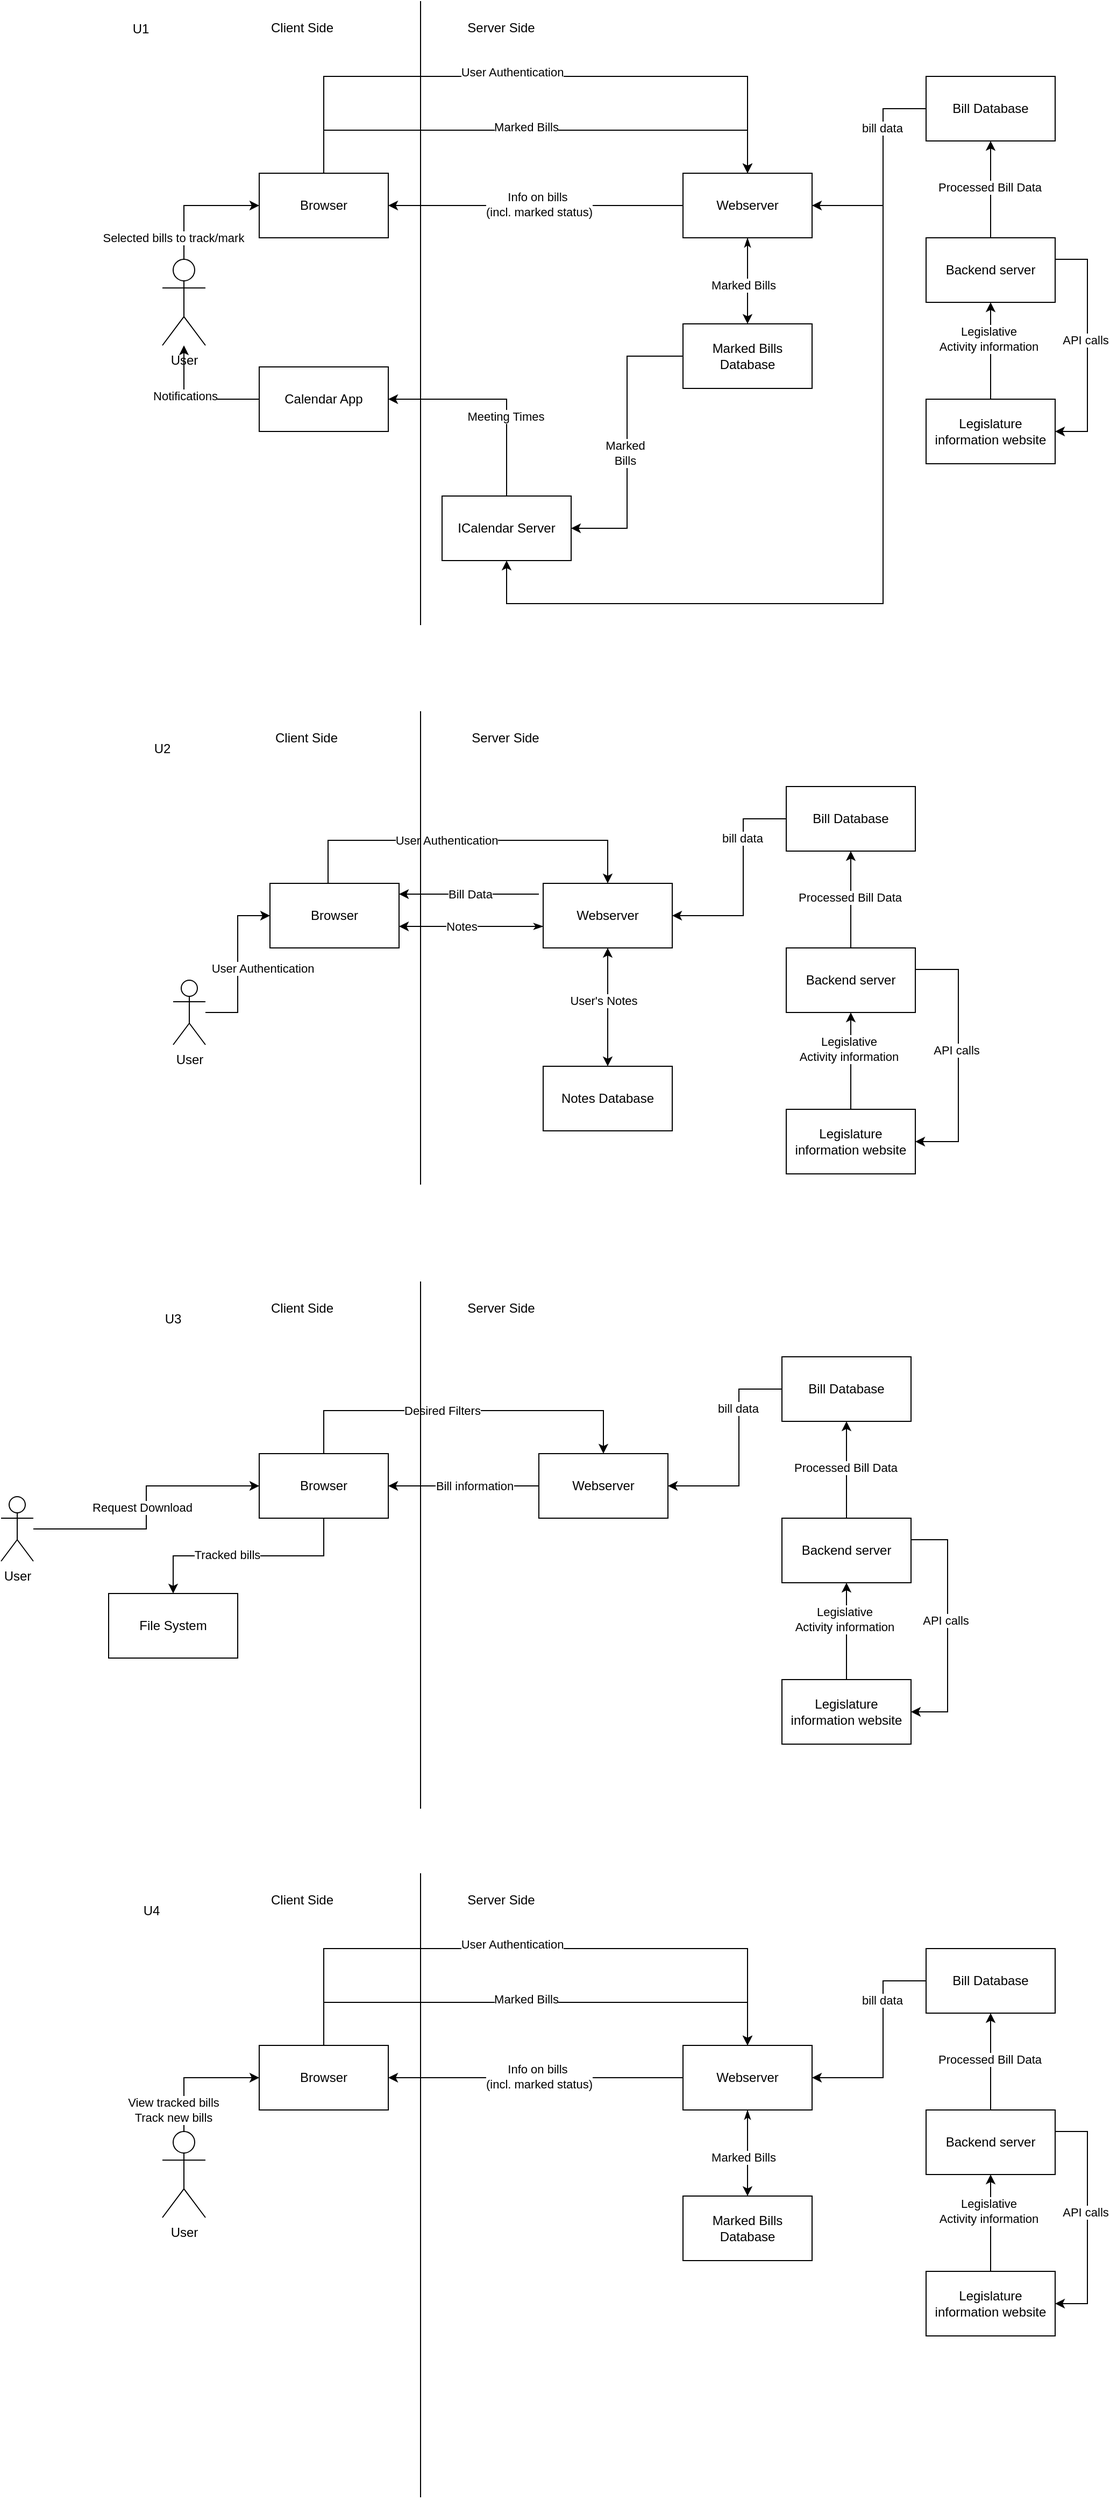 <mxfile version="23.1.3" type="embed">
  <diagram id="7P2FlQ8VDmTmRBuqnvni" name="Page-1">
    <mxGraphModel grid="1" page="1" gridSize="10" guides="1" tooltips="1" connect="1" arrows="1" fold="1" pageScale="1" pageWidth="850" pageHeight="1100" math="0" shadow="0">
      <root>
        <mxCell id="0" />
        <mxCell id="1" parent="0" />
        <mxCell id="fub1_Lg3gs97f4-82r_P-10" style="edgeStyle=orthogonalEdgeStyle;rounded=0;orthogonalLoop=1;jettySize=auto;html=1;" edge="1" parent="1" source="2" target="fub1_Lg3gs97f4-82r_P-2">
          <mxGeometry relative="1" as="geometry" />
        </mxCell>
        <mxCell id="fub1_Lg3gs97f4-82r_P-11" value="&lt;div&gt;Info on bills&amp;nbsp;&lt;/div&gt;&lt;div&gt;(incl. marked status)&lt;/div&gt;" style="edgeLabel;html=1;align=center;verticalAlign=middle;resizable=0;points=[];" connectable="0" vertex="1" parent="fub1_Lg3gs97f4-82r_P-10">
          <mxGeometry x="-0.329" y="-1" relative="1" as="geometry">
            <mxPoint x="-42" as="offset" />
          </mxGeometry>
        </mxCell>
        <mxCell id="fub1_Lg3gs97f4-82r_P-15" style="edgeStyle=orthogonalEdgeStyle;rounded=0;orthogonalLoop=1;jettySize=auto;html=1;exitX=0.5;exitY=1;exitDx=0;exitDy=0;entryX=1;entryY=0.5;entryDx=0;entryDy=0;" edge="1" parent="1" source="fub1_Lg3gs97f4-82r_P-29" target="fub1_Lg3gs97f4-82r_P-4">
          <mxGeometry relative="1" as="geometry">
            <Array as="points">
              <mxPoint x="-340" y="400" />
            </Array>
            <mxPoint x="-300" y="350" as="sourcePoint" />
            <mxPoint x="-410" y="365" as="targetPoint" />
          </mxGeometry>
        </mxCell>
        <mxCell id="fub1_Lg3gs97f4-82r_P-30" value="&lt;div&gt;Meeting Times&lt;/div&gt;" style="edgeLabel;html=1;align=center;verticalAlign=middle;resizable=0;points=[];" connectable="0" vertex="1" parent="fub1_Lg3gs97f4-82r_P-15">
          <mxGeometry x="0.033" y="1" relative="1" as="geometry">
            <mxPoint as="offset" />
          </mxGeometry>
        </mxCell>
        <mxCell id="eRR3eafHLvDEOPPyDQ5q-8" style="edgeStyle=orthogonalEdgeStyle;rounded=0;orthogonalLoop=1;jettySize=auto;html=1;entryX=0.5;entryY=1;entryDx=0;entryDy=0;" edge="1" parent="1" source="2" target="fub1_Lg3gs97f4-82r_P-29">
          <mxGeometry relative="1" as="geometry">
            <mxPoint x="20" y="530" as="targetPoint" />
            <Array as="points">
              <mxPoint x="10" y="220" />
              <mxPoint x="10" y="590" />
              <mxPoint x="-340" y="590" />
            </Array>
          </mxGeometry>
        </mxCell>
        <mxCell id="fub1_Lg3gs97f4-82r_P-79" style="edgeStyle=orthogonalEdgeStyle;rounded=0;orthogonalLoop=1;jettySize=auto;html=1;entryX=0.5;entryY=0;entryDx=0;entryDy=0;startArrow=classicThin;startFill=1;" edge="1" parent="1" source="2" target="fub1_Lg3gs97f4-82r_P-27">
          <mxGeometry relative="1" as="geometry" />
        </mxCell>
        <mxCell id="fub1_Lg3gs97f4-82r_P-80" value="Marked Bills" style="edgeLabel;html=1;align=center;verticalAlign=middle;resizable=0;points=[];" connectable="0" vertex="1" parent="fub1_Lg3gs97f4-82r_P-79">
          <mxGeometry x="0.1" y="-4" relative="1" as="geometry">
            <mxPoint as="offset" />
          </mxGeometry>
        </mxCell>
        <mxCell id="2" value="&lt;div&gt;Webserver&lt;/div&gt;" style="rounded=0;whiteSpace=wrap;html=1;" vertex="1" parent="1">
          <mxGeometry x="-176" y="190" width="120" height="60" as="geometry" />
        </mxCell>
        <mxCell id="fub1_Lg3gs97f4-82r_P-13" style="edgeStyle=orthogonalEdgeStyle;rounded=0;orthogonalLoop=1;jettySize=auto;html=1;entryX=0.5;entryY=0;entryDx=0;entryDy=0;" edge="1" parent="1" source="fub1_Lg3gs97f4-82r_P-2" target="2">
          <mxGeometry relative="1" as="geometry">
            <Array as="points">
              <mxPoint x="-510" y="150" />
              <mxPoint x="-116" y="150" />
            </Array>
          </mxGeometry>
        </mxCell>
        <mxCell id="fub1_Lg3gs97f4-82r_P-14" value="&lt;div&gt;Marked Bills&lt;br&gt;&lt;/div&gt;" style="edgeLabel;html=1;align=center;verticalAlign=middle;resizable=0;points=[];" connectable="0" vertex="1" parent="fub1_Lg3gs97f4-82r_P-13">
          <mxGeometry x="-0.039" y="3" relative="1" as="geometry">
            <mxPoint as="offset" />
          </mxGeometry>
        </mxCell>
        <mxCell id="fub1_Lg3gs97f4-82r_P-121" style="edgeStyle=orthogonalEdgeStyle;rounded=0;orthogonalLoop=1;jettySize=auto;html=1;entryX=0.5;entryY=0;entryDx=0;entryDy=0;" edge="1" parent="1" source="fub1_Lg3gs97f4-82r_P-2" target="2">
          <mxGeometry relative="1" as="geometry">
            <Array as="points">
              <mxPoint x="-510" y="100" />
              <mxPoint x="-116" y="100" />
            </Array>
          </mxGeometry>
        </mxCell>
        <mxCell id="fub1_Lg3gs97f4-82r_P-122" value="User Authentication" style="edgeLabel;html=1;align=center;verticalAlign=middle;resizable=0;points=[];" connectable="0" vertex="1" parent="fub1_Lg3gs97f4-82r_P-121">
          <mxGeometry x="-0.077" y="4" relative="1" as="geometry">
            <mxPoint as="offset" />
          </mxGeometry>
        </mxCell>
        <mxCell id="fub1_Lg3gs97f4-82r_P-2" value="Browser" style="rounded=0;whiteSpace=wrap;html=1;" vertex="1" parent="1">
          <mxGeometry x="-570" y="190" width="120" height="60" as="geometry" />
        </mxCell>
        <mxCell id="fub1_Lg3gs97f4-82r_P-8" style="edgeStyle=orthogonalEdgeStyle;rounded=0;orthogonalLoop=1;jettySize=auto;html=1;entryX=1;entryY=0.5;entryDx=0;entryDy=0;" edge="1" parent="1" source="fub1_Lg3gs97f4-82r_P-3" target="2">
          <mxGeometry relative="1" as="geometry">
            <Array as="points">
              <mxPoint x="10" y="130" />
              <mxPoint x="10" y="220" />
            </Array>
          </mxGeometry>
        </mxCell>
        <mxCell id="fub1_Lg3gs97f4-82r_P-9" value="&lt;div&gt;bill data&lt;/div&gt;" style="edgeLabel;html=1;align=center;verticalAlign=middle;resizable=0;points=[];" connectable="0" vertex="1" parent="fub1_Lg3gs97f4-82r_P-8">
          <mxGeometry x="0.19" y="-1" relative="1" as="geometry">
            <mxPoint y="-59" as="offset" />
          </mxGeometry>
        </mxCell>
        <mxCell id="fub1_Lg3gs97f4-82r_P-3" value="&lt;div&gt;Bill Database&lt;/div&gt;" style="rounded=0;whiteSpace=wrap;html=1;" vertex="1" parent="1">
          <mxGeometry x="50" y="100" width="120" height="60" as="geometry" />
        </mxCell>
        <mxCell id="fub1_Lg3gs97f4-82r_P-38" style="edgeStyle=orthogonalEdgeStyle;rounded=0;orthogonalLoop=1;jettySize=auto;html=1;" edge="1" parent="1" source="fub1_Lg3gs97f4-82r_P-4" target="fub1_Lg3gs97f4-82r_P-24">
          <mxGeometry relative="1" as="geometry">
            <mxPoint x="-790" y="330" as="targetPoint" />
          </mxGeometry>
        </mxCell>
        <mxCell id="fub1_Lg3gs97f4-82r_P-39" value="Notifications" style="edgeLabel;html=1;align=center;verticalAlign=middle;resizable=0;points=[];" connectable="0" vertex="1" parent="fub1_Lg3gs97f4-82r_P-38">
          <mxGeometry x="0.161" y="-3" relative="1" as="geometry">
            <mxPoint as="offset" />
          </mxGeometry>
        </mxCell>
        <mxCell id="fub1_Lg3gs97f4-82r_P-4" value="Calendar App" style="rounded=0;whiteSpace=wrap;html=1;" vertex="1" parent="1">
          <mxGeometry x="-570" y="370" width="120" height="60" as="geometry" />
        </mxCell>
        <mxCell id="fub1_Lg3gs97f4-82r_P-20" style="edgeStyle=orthogonalEdgeStyle;rounded=0;orthogonalLoop=1;jettySize=auto;html=1;entryX=0.5;entryY=1;entryDx=0;entryDy=0;" edge="1" parent="1" source="fub1_Lg3gs97f4-82r_P-5" target="fub1_Lg3gs97f4-82r_P-17">
          <mxGeometry relative="1" as="geometry" />
        </mxCell>
        <mxCell id="fub1_Lg3gs97f4-82r_P-21" value="&lt;div&gt;Legislative&lt;/div&gt;&lt;div&gt;Activity information&lt;/div&gt;" style="edgeLabel;html=1;align=center;verticalAlign=middle;resizable=0;points=[];" connectable="0" vertex="1" parent="fub1_Lg3gs97f4-82r_P-20">
          <mxGeometry x="0.25" y="2" relative="1" as="geometry">
            <mxPoint as="offset" />
          </mxGeometry>
        </mxCell>
        <mxCell id="fub1_Lg3gs97f4-82r_P-5" value="Legislature information website" style="rounded=0;whiteSpace=wrap;html=1;" vertex="1" parent="1">
          <mxGeometry x="50" y="400" width="120" height="60" as="geometry" />
        </mxCell>
        <mxCell id="eRR3eafHLvDEOPPyDQ5q-3" style="edgeStyle=orthogonalEdgeStyle;rounded=0;orthogonalLoop=1;jettySize=auto;html=1;entryX=0;entryY=0.5;entryDx=0;entryDy=0;exitX=0.5;exitY=0;exitDx=0;exitDy=0;exitPerimeter=0;" edge="1" parent="1" source="fub1_Lg3gs97f4-82r_P-24" target="fub1_Lg3gs97f4-82r_P-2">
          <mxGeometry relative="1" as="geometry">
            <mxPoint x="-710" y="220" as="sourcePoint" />
            <mxPoint x="-585.16" y="230.0" as="targetPoint" />
            <Array as="points">
              <mxPoint x="-640" y="220" />
            </Array>
          </mxGeometry>
        </mxCell>
        <mxCell id="eRR3eafHLvDEOPPyDQ5q-4" value="&lt;div&gt;Selected bills to track/mark&lt;/div&gt;" style="edgeLabel;html=1;align=center;verticalAlign=middle;resizable=0;points=[];" connectable="0" vertex="1" parent="eRR3eafHLvDEOPPyDQ5q-3">
          <mxGeometry x="-0.329" y="-1" relative="1" as="geometry">
            <mxPoint x="-11" y="20" as="offset" />
          </mxGeometry>
        </mxCell>
        <mxCell id="fub1_Lg3gs97f4-82r_P-18" style="edgeStyle=orthogonalEdgeStyle;rounded=0;orthogonalLoop=1;jettySize=auto;html=1;entryX=1;entryY=0.5;entryDx=0;entryDy=0;exitX=1;exitY=0.5;exitDx=0;exitDy=0;" edge="1" parent="1" source="fub1_Lg3gs97f4-82r_P-17" target="fub1_Lg3gs97f4-82r_P-5">
          <mxGeometry relative="1" as="geometry">
            <Array as="points">
              <mxPoint x="170" y="270" />
              <mxPoint x="200" y="270" />
              <mxPoint x="200" y="430" />
            </Array>
          </mxGeometry>
        </mxCell>
        <mxCell id="fub1_Lg3gs97f4-82r_P-19" value="&lt;div&gt;API calls&lt;/div&gt;" style="edgeLabel;html=1;align=center;verticalAlign=middle;resizable=0;points=[];" connectable="0" vertex="1" parent="fub1_Lg3gs97f4-82r_P-18">
          <mxGeometry y="-2" relative="1" as="geometry">
            <mxPoint as="offset" />
          </mxGeometry>
        </mxCell>
        <mxCell id="fub1_Lg3gs97f4-82r_P-31" style="edgeStyle=orthogonalEdgeStyle;rounded=0;orthogonalLoop=1;jettySize=auto;html=1;entryX=1;entryY=0.5;entryDx=0;entryDy=0;" edge="1" parent="1" source="fub1_Lg3gs97f4-82r_P-27" target="fub1_Lg3gs97f4-82r_P-29">
          <mxGeometry relative="1" as="geometry" />
        </mxCell>
        <mxCell id="fub1_Lg3gs97f4-82r_P-32" value="&lt;div&gt;Marked&lt;/div&gt;&lt;div&gt;Bills&lt;/div&gt;" style="edgeLabel;html=1;align=center;verticalAlign=middle;resizable=0;points=[];" connectable="0" vertex="1" parent="fub1_Lg3gs97f4-82r_P-31">
          <mxGeometry x="0.062" y="-2" relative="1" as="geometry">
            <mxPoint y="2" as="offset" />
          </mxGeometry>
        </mxCell>
        <mxCell id="fub1_Lg3gs97f4-82r_P-27" value="Marked Bills Database" style="rounded=0;whiteSpace=wrap;html=1;" vertex="1" parent="1">
          <mxGeometry x="-176" y="330" width="120" height="60" as="geometry" />
        </mxCell>
        <mxCell id="fub1_Lg3gs97f4-82r_P-17" value="&lt;div&gt;Backend server&lt;/div&gt;" style="rounded=0;whiteSpace=wrap;html=1;" vertex="1" parent="1">
          <mxGeometry x="50" y="250" width="120" height="60" as="geometry" />
        </mxCell>
        <mxCell id="fub1_Lg3gs97f4-82r_P-29" value="&lt;div&gt;ICalendar Server&lt;/div&gt;" style="rounded=0;whiteSpace=wrap;html=1;" vertex="1" parent="1">
          <mxGeometry x="-400" y="490" width="120" height="60" as="geometry" />
        </mxCell>
        <mxCell id="fub1_Lg3gs97f4-82r_P-24" value="&lt;div&gt;User&lt;/div&gt;&lt;div&gt;&lt;br&gt;&lt;/div&gt;" style="shape=umlActor;verticalLabelPosition=bottom;verticalAlign=top;html=1;outlineConnect=0;" vertex="1" parent="1">
          <mxGeometry x="-660" y="270" width="40" height="80" as="geometry" />
        </mxCell>
        <mxCell id="fub1_Lg3gs97f4-82r_P-35" value="&lt;div&gt;Server Side&lt;/div&gt;" style="text;html=1;align=center;verticalAlign=middle;whiteSpace=wrap;rounded=0;" vertex="1" parent="1">
          <mxGeometry x="-450" y="40" width="210" height="30" as="geometry" />
        </mxCell>
        <mxCell id="fub1_Lg3gs97f4-82r_P-22" style="edgeStyle=orthogonalEdgeStyle;rounded=0;orthogonalLoop=1;jettySize=auto;html=1;entryX=0.5;entryY=1;entryDx=0;entryDy=0;" edge="1" parent="1" source="fub1_Lg3gs97f4-82r_P-17" target="fub1_Lg3gs97f4-82r_P-3">
          <mxGeometry relative="1" as="geometry" />
        </mxCell>
        <mxCell id="fub1_Lg3gs97f4-82r_P-23" value="Processed Bill Data" style="edgeLabel;html=1;align=center;verticalAlign=middle;resizable=0;points=[];" connectable="0" vertex="1" parent="fub1_Lg3gs97f4-82r_P-22">
          <mxGeometry x="0.044" y="1" relative="1" as="geometry">
            <mxPoint as="offset" />
          </mxGeometry>
        </mxCell>
        <mxCell id="fub1_Lg3gs97f4-82r_P-34" value="Client Side" style="text;html=1;align=center;verticalAlign=middle;whiteSpace=wrap;rounded=0;" vertex="1" parent="1">
          <mxGeometry x="-600" y="40" width="140" height="30" as="geometry" />
        </mxCell>
        <mxCell id="fub1_Lg3gs97f4-82r_P-33" value="" style="endArrow=none;html=1;rounded=0;" edge="1" parent="1">
          <mxGeometry width="50" height="50" relative="1" as="geometry">
            <mxPoint x="-420" y="610" as="sourcePoint" />
            <mxPoint x="-420" y="30" as="targetPoint" />
          </mxGeometry>
        </mxCell>
        <mxCell id="fub1_Lg3gs97f4-82r_P-42" style="edgeStyle=orthogonalEdgeStyle;rounded=0;orthogonalLoop=1;jettySize=auto;html=1;" edge="1" parent="1" source="fub1_Lg3gs97f4-82r_P-47" target="fub1_Lg3gs97f4-82r_P-50">
          <mxGeometry relative="1" as="geometry" />
        </mxCell>
        <mxCell id="fub1_Lg3gs97f4-82r_P-43" value="&lt;div&gt;Bill information&lt;/div&gt;" style="edgeLabel;html=1;align=center;verticalAlign=middle;resizable=0;points=[];" connectable="0" vertex="1" parent="fub1_Lg3gs97f4-82r_P-42">
          <mxGeometry x="-0.329" y="-1" relative="1" as="geometry">
            <mxPoint x="-13" y="1" as="offset" />
          </mxGeometry>
        </mxCell>
        <mxCell id="fub1_Lg3gs97f4-82r_P-47" value="&lt;div&gt;Webserver&lt;/div&gt;" style="rounded=0;whiteSpace=wrap;html=1;" vertex="1" parent="1">
          <mxGeometry x="-310" y="1380" width="120" height="60" as="geometry" />
        </mxCell>
        <mxCell id="fub1_Lg3gs97f4-82r_P-76" style="edgeStyle=orthogonalEdgeStyle;rounded=0;orthogonalLoop=1;jettySize=auto;html=1;entryX=0.5;entryY=0;entryDx=0;entryDy=0;" edge="1" parent="1" source="fub1_Lg3gs97f4-82r_P-50" target="fub1_Lg3gs97f4-82r_P-47">
          <mxGeometry relative="1" as="geometry">
            <Array as="points">
              <mxPoint x="-510" y="1340" />
              <mxPoint x="-250" y="1340" />
            </Array>
          </mxGeometry>
        </mxCell>
        <mxCell id="fub1_Lg3gs97f4-82r_P-77" value="&lt;div&gt;Desired Filters&lt;/div&gt;" style="edgeLabel;html=1;align=center;verticalAlign=middle;resizable=0;points=[];" connectable="0" vertex="1" parent="fub1_Lg3gs97f4-82r_P-76">
          <mxGeometry x="-0.106" y="-3" relative="1" as="geometry">
            <mxPoint x="-2" y="-3" as="offset" />
          </mxGeometry>
        </mxCell>
        <mxCell id="fub1_Lg3gs97f4-82r_P-50" value="Browser" style="rounded=0;whiteSpace=wrap;html=1;" vertex="1" parent="1">
          <mxGeometry x="-570" y="1380" width="120" height="60" as="geometry" />
        </mxCell>
        <mxCell id="fub1_Lg3gs97f4-82r_P-51" style="edgeStyle=orthogonalEdgeStyle;rounded=0;orthogonalLoop=1;jettySize=auto;html=1;entryX=1;entryY=0.5;entryDx=0;entryDy=0;" edge="1" parent="1" source="fub1_Lg3gs97f4-82r_P-53" target="fub1_Lg3gs97f4-82r_P-47">
          <mxGeometry relative="1" as="geometry">
            <Array as="points">
              <mxPoint x="-124" y="1320" />
              <mxPoint x="-124" y="1410" />
            </Array>
          </mxGeometry>
        </mxCell>
        <mxCell id="fub1_Lg3gs97f4-82r_P-52" value="&lt;div&gt;bill data&lt;/div&gt;" style="edgeLabel;html=1;align=center;verticalAlign=middle;resizable=0;points=[];" connectable="0" vertex="1" parent="fub1_Lg3gs97f4-82r_P-51">
          <mxGeometry x="0.19" y="-1" relative="1" as="geometry">
            <mxPoint y="-59" as="offset" />
          </mxGeometry>
        </mxCell>
        <mxCell id="fub1_Lg3gs97f4-82r_P-53" value="&lt;div&gt;Bill Database&lt;/div&gt;" style="rounded=0;whiteSpace=wrap;html=1;" vertex="1" parent="1">
          <mxGeometry x="-84" y="1290" width="120" height="60" as="geometry" />
        </mxCell>
        <mxCell id="fub1_Lg3gs97f4-82r_P-57" style="edgeStyle=orthogonalEdgeStyle;rounded=0;orthogonalLoop=1;jettySize=auto;html=1;entryX=0.5;entryY=1;entryDx=0;entryDy=0;" edge="1" parent="1" source="fub1_Lg3gs97f4-82r_P-59" target="fub1_Lg3gs97f4-82r_P-68">
          <mxGeometry relative="1" as="geometry" />
        </mxCell>
        <mxCell id="fub1_Lg3gs97f4-82r_P-58" value="&lt;div&gt;Legislative&lt;/div&gt;&lt;div&gt;Activity information&lt;/div&gt;" style="edgeLabel;html=1;align=center;verticalAlign=middle;resizable=0;points=[];" connectable="0" vertex="1" parent="fub1_Lg3gs97f4-82r_P-57">
          <mxGeometry x="0.25" y="2" relative="1" as="geometry">
            <mxPoint as="offset" />
          </mxGeometry>
        </mxCell>
        <mxCell id="fub1_Lg3gs97f4-82r_P-59" value="Legislature information website" style="rounded=0;whiteSpace=wrap;html=1;" vertex="1" parent="1">
          <mxGeometry x="-84" y="1590" width="120" height="60" as="geometry" />
        </mxCell>
        <mxCell id="fub1_Lg3gs97f4-82r_P-60" style="edgeStyle=orthogonalEdgeStyle;rounded=0;orthogonalLoop=1;jettySize=auto;html=1;entryX=0;entryY=0.5;entryDx=0;entryDy=0;" edge="1" parent="1" source="fub1_Lg3gs97f4-82r_P-70" target="fub1_Lg3gs97f4-82r_P-50">
          <mxGeometry relative="1" as="geometry">
            <mxPoint x="-770" y="1454.18" as="sourcePoint" />
            <mxPoint x="-585.16" y="1420" as="targetPoint" />
          </mxGeometry>
        </mxCell>
        <mxCell id="fub1_Lg3gs97f4-82r_P-61" value="&lt;div&gt;Request Download&lt;/div&gt;" style="edgeLabel;html=1;align=center;verticalAlign=middle;resizable=0;points=[];" connectable="0" vertex="1" parent="fub1_Lg3gs97f4-82r_P-60">
          <mxGeometry x="-0.329" y="-1" relative="1" as="geometry">
            <mxPoint x="17" y="-21" as="offset" />
          </mxGeometry>
        </mxCell>
        <mxCell id="fub1_Lg3gs97f4-82r_P-62" style="edgeStyle=orthogonalEdgeStyle;rounded=0;orthogonalLoop=1;jettySize=auto;html=1;entryX=1;entryY=0.5;entryDx=0;entryDy=0;exitX=1;exitY=0.5;exitDx=0;exitDy=0;" edge="1" parent="1" source="fub1_Lg3gs97f4-82r_P-68" target="fub1_Lg3gs97f4-82r_P-59">
          <mxGeometry relative="1" as="geometry">
            <Array as="points">
              <mxPoint x="36" y="1460" />
              <mxPoint x="70" y="1460" />
              <mxPoint x="70" y="1620" />
            </Array>
          </mxGeometry>
        </mxCell>
        <mxCell id="fub1_Lg3gs97f4-82r_P-63" value="&lt;div&gt;API calls&lt;/div&gt;" style="edgeLabel;html=1;align=center;verticalAlign=middle;resizable=0;points=[];" connectable="0" vertex="1" parent="fub1_Lg3gs97f4-82r_P-62">
          <mxGeometry y="-2" relative="1" as="geometry">
            <mxPoint as="offset" />
          </mxGeometry>
        </mxCell>
        <mxCell id="fub1_Lg3gs97f4-82r_P-68" value="&lt;div&gt;Backend server&lt;/div&gt;" style="rounded=0;whiteSpace=wrap;html=1;" vertex="1" parent="1">
          <mxGeometry x="-84" y="1440" width="120" height="60" as="geometry" />
        </mxCell>
        <mxCell id="fub1_Lg3gs97f4-82r_P-70" value="&lt;div&gt;User&lt;/div&gt;&lt;div&gt;&lt;br&gt;&lt;/div&gt;" style="shape=umlActor;verticalLabelPosition=bottom;verticalAlign=top;html=1;outlineConnect=0;" vertex="1" parent="1">
          <mxGeometry x="-810" y="1420" width="30" height="60" as="geometry" />
        </mxCell>
        <mxCell id="fub1_Lg3gs97f4-82r_P-71" value="&lt;div&gt;Server Side&lt;/div&gt;" style="text;html=1;align=center;verticalAlign=middle;whiteSpace=wrap;rounded=0;" vertex="1" parent="1">
          <mxGeometry x="-450" y="1230" width="210" height="30" as="geometry" />
        </mxCell>
        <mxCell id="fub1_Lg3gs97f4-82r_P-72" style="edgeStyle=orthogonalEdgeStyle;rounded=0;orthogonalLoop=1;jettySize=auto;html=1;entryX=0.5;entryY=1;entryDx=0;entryDy=0;" edge="1" parent="1" source="fub1_Lg3gs97f4-82r_P-68" target="fub1_Lg3gs97f4-82r_P-53">
          <mxGeometry relative="1" as="geometry" />
        </mxCell>
        <mxCell id="fub1_Lg3gs97f4-82r_P-73" value="Processed Bill Data" style="edgeLabel;html=1;align=center;verticalAlign=middle;resizable=0;points=[];" connectable="0" vertex="1" parent="fub1_Lg3gs97f4-82r_P-72">
          <mxGeometry x="0.044" y="1" relative="1" as="geometry">
            <mxPoint as="offset" />
          </mxGeometry>
        </mxCell>
        <mxCell id="fub1_Lg3gs97f4-82r_P-74" value="Client Side" style="text;html=1;align=center;verticalAlign=middle;whiteSpace=wrap;rounded=0;" vertex="1" parent="1">
          <mxGeometry x="-600" y="1230" width="140" height="30" as="geometry" />
        </mxCell>
        <mxCell id="fub1_Lg3gs97f4-82r_P-75" value="" style="endArrow=none;html=1;rounded=0;" edge="1" parent="1">
          <mxGeometry width="50" height="50" relative="1" as="geometry">
            <mxPoint x="-420" y="1710" as="sourcePoint" />
            <mxPoint x="-420" y="1220" as="targetPoint" />
          </mxGeometry>
        </mxCell>
        <mxCell id="1wOFmsyoWgT3sD-9kyaH-6" value="&lt;div&gt;File System&lt;/div&gt;" style="rounded=0;whiteSpace=wrap;html=1;" vertex="1" parent="1">
          <mxGeometry x="-710" y="1510" width="120" height="60" as="geometry" />
        </mxCell>
        <mxCell id="1wOFmsyoWgT3sD-9kyaH-9" style="edgeStyle=orthogonalEdgeStyle;rounded=0;orthogonalLoop=1;jettySize=auto;html=1;exitX=0.5;exitY=1;exitDx=0;exitDy=0;" edge="1" parent="1" source="fub1_Lg3gs97f4-82r_P-50" target="1wOFmsyoWgT3sD-9kyaH-6">
          <mxGeometry relative="1" as="geometry">
            <mxPoint x="-500" y="1120" as="sourcePoint" />
            <mxPoint x="-600" y="1210" as="targetPoint" />
          </mxGeometry>
        </mxCell>
        <mxCell id="1wOFmsyoWgT3sD-9kyaH-10" value="Tracked bills" style="edgeLabel;html=1;align=center;verticalAlign=middle;resizable=0;points=[];" connectable="0" vertex="1" parent="1wOFmsyoWgT3sD-9kyaH-9">
          <mxGeometry x="0.19" y="-1" relative="1" as="geometry">
            <mxPoint as="offset" />
          </mxGeometry>
        </mxCell>
        <mxCell id="1wOFmsyoWgT3sD-9kyaH-11" value="c" style="edgeStyle=orthogonalEdgeStyle;rounded=0;orthogonalLoop=1;jettySize=auto;html=1;" edge="1" parent="1">
          <mxGeometry relative="1" as="geometry">
            <mxPoint x="-310" y="860" as="sourcePoint" />
            <mxPoint x="-440" y="860" as="targetPoint" />
          </mxGeometry>
        </mxCell>
        <mxCell id="fub1_Lg3gs97f4-82r_P-86" value="Bill Data" style="edgeLabel;html=1;align=center;verticalAlign=middle;resizable=0;points=[];" connectable="0" vertex="1" parent="1wOFmsyoWgT3sD-9kyaH-11">
          <mxGeometry x="-0.015" relative="1" as="geometry">
            <mxPoint as="offset" />
          </mxGeometry>
        </mxCell>
        <mxCell id="fub1_Lg3gs97f4-82r_P-82" style="edgeStyle=orthogonalEdgeStyle;rounded=0;orthogonalLoop=1;jettySize=auto;html=1;entryX=0.5;entryY=0;entryDx=0;entryDy=0;startArrow=classic;startFill=1;" edge="1" parent="1" source="1wOFmsyoWgT3sD-9kyaH-13" target="fub1_Lg3gs97f4-82r_P-81">
          <mxGeometry relative="1" as="geometry" />
        </mxCell>
        <mxCell id="fub1_Lg3gs97f4-82r_P-83" value="User&#39;s Notes" style="edgeLabel;html=1;align=center;verticalAlign=middle;resizable=0;points=[];" connectable="0" vertex="1" parent="fub1_Lg3gs97f4-82r_P-82">
          <mxGeometry x="-0.109" y="-4" relative="1" as="geometry">
            <mxPoint as="offset" />
          </mxGeometry>
        </mxCell>
        <mxCell id="fub1_Lg3gs97f4-82r_P-85" style="edgeStyle=orthogonalEdgeStyle;rounded=0;orthogonalLoop=1;jettySize=auto;html=1;startArrow=classicThin;startFill=1;" edge="1" parent="1">
          <mxGeometry relative="1" as="geometry">
            <mxPoint x="-440" y="890" as="targetPoint" />
            <mxPoint x="-306" y="890" as="sourcePoint" />
          </mxGeometry>
        </mxCell>
        <mxCell id="fub1_Lg3gs97f4-82r_P-87" value="Notes" style="edgeLabel;html=1;align=center;verticalAlign=middle;resizable=0;points=[];" connectable="0" vertex="1" parent="fub1_Lg3gs97f4-82r_P-85">
          <mxGeometry x="0.134" relative="1" as="geometry">
            <mxPoint as="offset" />
          </mxGeometry>
        </mxCell>
        <mxCell id="1wOFmsyoWgT3sD-9kyaH-13" value="&lt;div&gt;Webserver&lt;/div&gt;" style="rounded=0;whiteSpace=wrap;html=1;" vertex="1" parent="1">
          <mxGeometry x="-306" y="850" width="120" height="60" as="geometry" />
        </mxCell>
        <mxCell id="1wOFmsyoWgT3sD-9kyaH-14" style="edgeStyle=orthogonalEdgeStyle;rounded=0;orthogonalLoop=1;jettySize=auto;html=1;entryX=0.5;entryY=0;entryDx=0;entryDy=0;" edge="1" parent="1" source="1wOFmsyoWgT3sD-9kyaH-16" target="1wOFmsyoWgT3sD-9kyaH-13">
          <mxGeometry relative="1" as="geometry">
            <Array as="points">
              <mxPoint x="-506" y="810" />
              <mxPoint x="-246" y="810" />
            </Array>
          </mxGeometry>
        </mxCell>
        <mxCell id="1wOFmsyoWgT3sD-9kyaH-15" value="User Authentication" style="edgeLabel;html=1;align=center;verticalAlign=middle;resizable=0;points=[];" connectable="0" vertex="1" parent="1wOFmsyoWgT3sD-9kyaH-14">
          <mxGeometry x="-0.106" y="-3" relative="1" as="geometry">
            <mxPoint x="-2" y="-3" as="offset" />
          </mxGeometry>
        </mxCell>
        <mxCell id="1wOFmsyoWgT3sD-9kyaH-16" value="Browser" style="rounded=0;whiteSpace=wrap;html=1;" vertex="1" parent="1">
          <mxGeometry x="-560" y="850" width="120" height="60" as="geometry" />
        </mxCell>
        <mxCell id="1wOFmsyoWgT3sD-9kyaH-17" style="edgeStyle=orthogonalEdgeStyle;rounded=0;orthogonalLoop=1;jettySize=auto;html=1;entryX=1;entryY=0.5;entryDx=0;entryDy=0;" edge="1" parent="1" source="1wOFmsyoWgT3sD-9kyaH-19" target="1wOFmsyoWgT3sD-9kyaH-13">
          <mxGeometry relative="1" as="geometry">
            <Array as="points">
              <mxPoint x="-120" y="790" />
              <mxPoint x="-120" y="880" />
            </Array>
          </mxGeometry>
        </mxCell>
        <mxCell id="1wOFmsyoWgT3sD-9kyaH-18" value="&lt;div&gt;bill data&lt;/div&gt;" style="edgeLabel;html=1;align=center;verticalAlign=middle;resizable=0;points=[];" connectable="0" vertex="1" parent="1wOFmsyoWgT3sD-9kyaH-17">
          <mxGeometry x="0.19" y="-1" relative="1" as="geometry">
            <mxPoint y="-59" as="offset" />
          </mxGeometry>
        </mxCell>
        <mxCell id="1wOFmsyoWgT3sD-9kyaH-19" value="&lt;div&gt;Bill Database&lt;/div&gt;" style="rounded=0;whiteSpace=wrap;html=1;" vertex="1" parent="1">
          <mxGeometry x="-80" y="760" width="120" height="60" as="geometry" />
        </mxCell>
        <mxCell id="1wOFmsyoWgT3sD-9kyaH-20" style="edgeStyle=orthogonalEdgeStyle;rounded=0;orthogonalLoop=1;jettySize=auto;html=1;entryX=0.5;entryY=1;entryDx=0;entryDy=0;" edge="1" parent="1" source="1wOFmsyoWgT3sD-9kyaH-22" target="1wOFmsyoWgT3sD-9kyaH-27">
          <mxGeometry relative="1" as="geometry" />
        </mxCell>
        <mxCell id="1wOFmsyoWgT3sD-9kyaH-21" value="&lt;div&gt;Legislative&lt;/div&gt;&lt;div&gt;Activity information&lt;/div&gt;" style="edgeLabel;html=1;align=center;verticalAlign=middle;resizable=0;points=[];" connectable="0" vertex="1" parent="1wOFmsyoWgT3sD-9kyaH-20">
          <mxGeometry x="0.25" y="2" relative="1" as="geometry">
            <mxPoint as="offset" />
          </mxGeometry>
        </mxCell>
        <mxCell id="1wOFmsyoWgT3sD-9kyaH-22" value="Legislature information website" style="rounded=0;whiteSpace=wrap;html=1;" vertex="1" parent="1">
          <mxGeometry x="-80" y="1060" width="120" height="60" as="geometry" />
        </mxCell>
        <mxCell id="1wOFmsyoWgT3sD-9kyaH-23" style="edgeStyle=orthogonalEdgeStyle;rounded=0;orthogonalLoop=1;jettySize=auto;html=1;entryX=0;entryY=0.5;entryDx=0;entryDy=0;" edge="1" parent="1" source="1wOFmsyoWgT3sD-9kyaH-28" target="1wOFmsyoWgT3sD-9kyaH-16">
          <mxGeometry relative="1" as="geometry">
            <mxPoint x="-766" y="924.18" as="sourcePoint" />
            <mxPoint x="-581.16" y="890" as="targetPoint" />
          </mxGeometry>
        </mxCell>
        <mxCell id="1wOFmsyoWgT3sD-9kyaH-24" value="&lt;div&gt;User Authentication&lt;/div&gt;" style="edgeLabel;html=1;align=center;verticalAlign=middle;resizable=0;points=[];" connectable="0" vertex="1" parent="1wOFmsyoWgT3sD-9kyaH-23">
          <mxGeometry x="-0.329" y="-1" relative="1" as="geometry">
            <mxPoint x="22" y="-21" as="offset" />
          </mxGeometry>
        </mxCell>
        <mxCell id="1wOFmsyoWgT3sD-9kyaH-25" style="edgeStyle=orthogonalEdgeStyle;rounded=0;orthogonalLoop=1;jettySize=auto;html=1;entryX=1;entryY=0.5;entryDx=0;entryDy=0;exitX=1;exitY=0.5;exitDx=0;exitDy=0;" edge="1" parent="1" source="1wOFmsyoWgT3sD-9kyaH-27" target="1wOFmsyoWgT3sD-9kyaH-22">
          <mxGeometry relative="1" as="geometry">
            <Array as="points">
              <mxPoint x="40" y="930" />
              <mxPoint x="80" y="930" />
              <mxPoint x="80" y="1090" />
            </Array>
          </mxGeometry>
        </mxCell>
        <mxCell id="1wOFmsyoWgT3sD-9kyaH-26" value="&lt;div&gt;API calls&lt;/div&gt;" style="edgeLabel;html=1;align=center;verticalAlign=middle;resizable=0;points=[];" connectable="0" vertex="1" parent="1wOFmsyoWgT3sD-9kyaH-25">
          <mxGeometry y="-2" relative="1" as="geometry">
            <mxPoint as="offset" />
          </mxGeometry>
        </mxCell>
        <mxCell id="1wOFmsyoWgT3sD-9kyaH-27" value="&lt;div&gt;Backend server&lt;/div&gt;" style="rounded=0;whiteSpace=wrap;html=1;" vertex="1" parent="1">
          <mxGeometry x="-80" y="910" width="120" height="60" as="geometry" />
        </mxCell>
        <mxCell id="1wOFmsyoWgT3sD-9kyaH-28" value="&lt;div&gt;User&lt;/div&gt;&lt;div&gt;&lt;br&gt;&lt;/div&gt;" style="shape=umlActor;verticalLabelPosition=bottom;verticalAlign=top;html=1;outlineConnect=0;" vertex="1" parent="1">
          <mxGeometry x="-650" y="940" width="30" height="60" as="geometry" />
        </mxCell>
        <mxCell id="1wOFmsyoWgT3sD-9kyaH-29" value="&lt;div&gt;Server Side&lt;/div&gt;" style="text;html=1;align=center;verticalAlign=middle;whiteSpace=wrap;rounded=0;" vertex="1" parent="1">
          <mxGeometry x="-446" y="700" width="210" height="30" as="geometry" />
        </mxCell>
        <mxCell id="1wOFmsyoWgT3sD-9kyaH-30" style="edgeStyle=orthogonalEdgeStyle;rounded=0;orthogonalLoop=1;jettySize=auto;html=1;entryX=0.5;entryY=1;entryDx=0;entryDy=0;" edge="1" parent="1" source="1wOFmsyoWgT3sD-9kyaH-27" target="1wOFmsyoWgT3sD-9kyaH-19">
          <mxGeometry relative="1" as="geometry" />
        </mxCell>
        <mxCell id="1wOFmsyoWgT3sD-9kyaH-31" value="Processed Bill Data" style="edgeLabel;html=1;align=center;verticalAlign=middle;resizable=0;points=[];" connectable="0" vertex="1" parent="1wOFmsyoWgT3sD-9kyaH-30">
          <mxGeometry x="0.044" y="1" relative="1" as="geometry">
            <mxPoint as="offset" />
          </mxGeometry>
        </mxCell>
        <mxCell id="1wOFmsyoWgT3sD-9kyaH-32" value="Client Side" style="text;html=1;align=center;verticalAlign=middle;whiteSpace=wrap;rounded=0;" vertex="1" parent="1">
          <mxGeometry x="-596" y="700" width="140" height="30" as="geometry" />
        </mxCell>
        <mxCell id="1wOFmsyoWgT3sD-9kyaH-33" value="" style="endArrow=none;html=1;rounded=0;" edge="1" parent="1">
          <mxGeometry width="50" height="50" relative="1" as="geometry">
            <mxPoint x="-420" y="1130" as="sourcePoint" />
            <mxPoint x="-420" y="690" as="targetPoint" />
          </mxGeometry>
        </mxCell>
        <mxCell id="fub1_Lg3gs97f4-82r_P-81" value="&lt;div&gt;Notes Database&lt;/div&gt;" style="rounded=0;whiteSpace=wrap;html=1;" vertex="1" parent="1">
          <mxGeometry x="-306" y="1020" width="120" height="60" as="geometry" />
        </mxCell>
        <mxCell id="fub1_Lg3gs97f4-82r_P-123" style="edgeStyle=orthogonalEdgeStyle;rounded=0;orthogonalLoop=1;jettySize=auto;html=1;" edge="1" parent="1" source="fub1_Lg3gs97f4-82r_P-130" target="fub1_Lg3gs97f4-82r_P-135">
          <mxGeometry relative="1" as="geometry" />
        </mxCell>
        <mxCell id="fub1_Lg3gs97f4-82r_P-124" value="&lt;div&gt;Info on bills&amp;nbsp;&lt;/div&gt;&lt;div&gt;(incl. marked status)&lt;/div&gt;" style="edgeLabel;html=1;align=center;verticalAlign=middle;resizable=0;points=[];" connectable="0" vertex="1" parent="fub1_Lg3gs97f4-82r_P-123">
          <mxGeometry x="-0.329" y="-1" relative="1" as="geometry">
            <mxPoint x="-42" as="offset" />
          </mxGeometry>
        </mxCell>
        <mxCell id="fub1_Lg3gs97f4-82r_P-128" style="edgeStyle=orthogonalEdgeStyle;rounded=0;orthogonalLoop=1;jettySize=auto;html=1;entryX=0.5;entryY=0;entryDx=0;entryDy=0;startArrow=classicThin;startFill=1;" edge="1" parent="1" source="fub1_Lg3gs97f4-82r_P-130" target="fub1_Lg3gs97f4-82r_P-151">
          <mxGeometry relative="1" as="geometry" />
        </mxCell>
        <mxCell id="fub1_Lg3gs97f4-82r_P-129" value="Marked Bills" style="edgeLabel;html=1;align=center;verticalAlign=middle;resizable=0;points=[];" connectable="0" vertex="1" parent="fub1_Lg3gs97f4-82r_P-128">
          <mxGeometry x="0.1" y="-4" relative="1" as="geometry">
            <mxPoint as="offset" />
          </mxGeometry>
        </mxCell>
        <mxCell id="fub1_Lg3gs97f4-82r_P-130" value="&lt;div&gt;Webserver&lt;/div&gt;" style="rounded=0;whiteSpace=wrap;html=1;" vertex="1" parent="1">
          <mxGeometry x="-176" y="1930" width="120" height="60" as="geometry" />
        </mxCell>
        <mxCell id="fub1_Lg3gs97f4-82r_P-131" style="edgeStyle=orthogonalEdgeStyle;rounded=0;orthogonalLoop=1;jettySize=auto;html=1;entryX=0.5;entryY=0;entryDx=0;entryDy=0;" edge="1" parent="1" source="fub1_Lg3gs97f4-82r_P-135" target="fub1_Lg3gs97f4-82r_P-130">
          <mxGeometry relative="1" as="geometry">
            <Array as="points">
              <mxPoint x="-510" y="1890" />
              <mxPoint x="-116" y="1890" />
            </Array>
          </mxGeometry>
        </mxCell>
        <mxCell id="fub1_Lg3gs97f4-82r_P-132" value="&lt;div&gt;Marked Bills&lt;br&gt;&lt;/div&gt;" style="edgeLabel;html=1;align=center;verticalAlign=middle;resizable=0;points=[];" connectable="0" vertex="1" parent="fub1_Lg3gs97f4-82r_P-131">
          <mxGeometry x="-0.039" y="3" relative="1" as="geometry">
            <mxPoint as="offset" />
          </mxGeometry>
        </mxCell>
        <mxCell id="fub1_Lg3gs97f4-82r_P-133" style="edgeStyle=orthogonalEdgeStyle;rounded=0;orthogonalLoop=1;jettySize=auto;html=1;entryX=0.5;entryY=0;entryDx=0;entryDy=0;" edge="1" parent="1" source="fub1_Lg3gs97f4-82r_P-135" target="fub1_Lg3gs97f4-82r_P-130">
          <mxGeometry relative="1" as="geometry">
            <Array as="points">
              <mxPoint x="-510" y="1840" />
              <mxPoint x="-116" y="1840" />
            </Array>
          </mxGeometry>
        </mxCell>
        <mxCell id="fub1_Lg3gs97f4-82r_P-134" value="User Authentication" style="edgeLabel;html=1;align=center;verticalAlign=middle;resizable=0;points=[];" connectable="0" vertex="1" parent="fub1_Lg3gs97f4-82r_P-133">
          <mxGeometry x="-0.077" y="4" relative="1" as="geometry">
            <mxPoint as="offset" />
          </mxGeometry>
        </mxCell>
        <mxCell id="fub1_Lg3gs97f4-82r_P-135" value="Browser" style="rounded=0;whiteSpace=wrap;html=1;" vertex="1" parent="1">
          <mxGeometry x="-570" y="1930" width="120" height="60" as="geometry" />
        </mxCell>
        <mxCell id="fub1_Lg3gs97f4-82r_P-136" style="edgeStyle=orthogonalEdgeStyle;rounded=0;orthogonalLoop=1;jettySize=auto;html=1;entryX=1;entryY=0.5;entryDx=0;entryDy=0;" edge="1" parent="1" source="fub1_Lg3gs97f4-82r_P-138" target="fub1_Lg3gs97f4-82r_P-130">
          <mxGeometry relative="1" as="geometry">
            <Array as="points">
              <mxPoint x="10" y="1870" />
              <mxPoint x="10" y="1960" />
            </Array>
          </mxGeometry>
        </mxCell>
        <mxCell id="fub1_Lg3gs97f4-82r_P-137" value="&lt;div&gt;bill data&lt;/div&gt;" style="edgeLabel;html=1;align=center;verticalAlign=middle;resizable=0;points=[];" connectable="0" vertex="1" parent="fub1_Lg3gs97f4-82r_P-136">
          <mxGeometry x="0.19" y="-1" relative="1" as="geometry">
            <mxPoint y="-59" as="offset" />
          </mxGeometry>
        </mxCell>
        <mxCell id="fub1_Lg3gs97f4-82r_P-138" value="&lt;div&gt;Bill Database&lt;/div&gt;" style="rounded=0;whiteSpace=wrap;html=1;" vertex="1" parent="1">
          <mxGeometry x="50" y="1840" width="120" height="60" as="geometry" />
        </mxCell>
        <mxCell id="fub1_Lg3gs97f4-82r_P-142" style="edgeStyle=orthogonalEdgeStyle;rounded=0;orthogonalLoop=1;jettySize=auto;html=1;entryX=0.5;entryY=1;entryDx=0;entryDy=0;" edge="1" parent="1" source="fub1_Lg3gs97f4-82r_P-144" target="fub1_Lg3gs97f4-82r_P-152">
          <mxGeometry relative="1" as="geometry" />
        </mxCell>
        <mxCell id="fub1_Lg3gs97f4-82r_P-143" value="&lt;div&gt;Legislative&lt;/div&gt;&lt;div&gt;Activity information&lt;/div&gt;" style="edgeLabel;html=1;align=center;verticalAlign=middle;resizable=0;points=[];" connectable="0" vertex="1" parent="fub1_Lg3gs97f4-82r_P-142">
          <mxGeometry x="0.25" y="2" relative="1" as="geometry">
            <mxPoint as="offset" />
          </mxGeometry>
        </mxCell>
        <mxCell id="fub1_Lg3gs97f4-82r_P-144" value="Legislature information website" style="rounded=0;whiteSpace=wrap;html=1;" vertex="1" parent="1">
          <mxGeometry x="50" y="2140" width="120" height="60" as="geometry" />
        </mxCell>
        <mxCell id="fub1_Lg3gs97f4-82r_P-145" style="edgeStyle=orthogonalEdgeStyle;rounded=0;orthogonalLoop=1;jettySize=auto;html=1;entryX=0;entryY=0.5;entryDx=0;entryDy=0;exitX=0.5;exitY=0;exitDx=0;exitDy=0;exitPerimeter=0;" edge="1" parent="1" source="fub1_Lg3gs97f4-82r_P-154" target="fub1_Lg3gs97f4-82r_P-135">
          <mxGeometry relative="1" as="geometry">
            <mxPoint x="-710" y="1960" as="sourcePoint" />
            <mxPoint x="-585.16" y="1970" as="targetPoint" />
            <Array as="points">
              <mxPoint x="-640" y="1960" />
            </Array>
          </mxGeometry>
        </mxCell>
        <mxCell id="fub1_Lg3gs97f4-82r_P-146" value="&lt;div&gt;View tracked bills&lt;/div&gt;&lt;div&gt;Track new bills&lt;/div&gt;" style="edgeLabel;html=1;align=center;verticalAlign=middle;resizable=0;points=[];" connectable="0" vertex="1" parent="fub1_Lg3gs97f4-82r_P-145">
          <mxGeometry x="-0.329" y="-1" relative="1" as="geometry">
            <mxPoint x="-11" y="20" as="offset" />
          </mxGeometry>
        </mxCell>
        <mxCell id="fub1_Lg3gs97f4-82r_P-147" style="edgeStyle=orthogonalEdgeStyle;rounded=0;orthogonalLoop=1;jettySize=auto;html=1;entryX=1;entryY=0.5;entryDx=0;entryDy=0;exitX=1;exitY=0.5;exitDx=0;exitDy=0;" edge="1" parent="1" source="fub1_Lg3gs97f4-82r_P-152" target="fub1_Lg3gs97f4-82r_P-144">
          <mxGeometry relative="1" as="geometry">
            <Array as="points">
              <mxPoint x="170" y="2010" />
              <mxPoint x="200" y="2010" />
              <mxPoint x="200" y="2170" />
            </Array>
          </mxGeometry>
        </mxCell>
        <mxCell id="fub1_Lg3gs97f4-82r_P-148" value="&lt;div&gt;API calls&lt;/div&gt;" style="edgeLabel;html=1;align=center;verticalAlign=middle;resizable=0;points=[];" connectable="0" vertex="1" parent="fub1_Lg3gs97f4-82r_P-147">
          <mxGeometry y="-2" relative="1" as="geometry">
            <mxPoint as="offset" />
          </mxGeometry>
        </mxCell>
        <mxCell id="fub1_Lg3gs97f4-82r_P-151" value="Marked Bills Database" style="rounded=0;whiteSpace=wrap;html=1;" vertex="1" parent="1">
          <mxGeometry x="-176" y="2070" width="120" height="60" as="geometry" />
        </mxCell>
        <mxCell id="fub1_Lg3gs97f4-82r_P-152" value="&lt;div&gt;Backend server&lt;/div&gt;" style="rounded=0;whiteSpace=wrap;html=1;" vertex="1" parent="1">
          <mxGeometry x="50" y="1990" width="120" height="60" as="geometry" />
        </mxCell>
        <mxCell id="fub1_Lg3gs97f4-82r_P-154" value="&lt;div&gt;User&lt;/div&gt;&lt;div&gt;&lt;br&gt;&lt;/div&gt;" style="shape=umlActor;verticalLabelPosition=bottom;verticalAlign=top;html=1;outlineConnect=0;" vertex="1" parent="1">
          <mxGeometry x="-660" y="2010" width="40" height="80" as="geometry" />
        </mxCell>
        <mxCell id="fub1_Lg3gs97f4-82r_P-155" value="&lt;div&gt;Server Side&lt;/div&gt;" style="text;html=1;align=center;verticalAlign=middle;whiteSpace=wrap;rounded=0;" vertex="1" parent="1">
          <mxGeometry x="-450" y="1780" width="210" height="30" as="geometry" />
        </mxCell>
        <mxCell id="fub1_Lg3gs97f4-82r_P-156" style="edgeStyle=orthogonalEdgeStyle;rounded=0;orthogonalLoop=1;jettySize=auto;html=1;entryX=0.5;entryY=1;entryDx=0;entryDy=0;" edge="1" parent="1" source="fub1_Lg3gs97f4-82r_P-152" target="fub1_Lg3gs97f4-82r_P-138">
          <mxGeometry relative="1" as="geometry" />
        </mxCell>
        <mxCell id="fub1_Lg3gs97f4-82r_P-157" value="Processed Bill Data" style="edgeLabel;html=1;align=center;verticalAlign=middle;resizable=0;points=[];" connectable="0" vertex="1" parent="fub1_Lg3gs97f4-82r_P-156">
          <mxGeometry x="0.044" y="1" relative="1" as="geometry">
            <mxPoint as="offset" />
          </mxGeometry>
        </mxCell>
        <mxCell id="fub1_Lg3gs97f4-82r_P-158" value="Client Side" style="text;html=1;align=center;verticalAlign=middle;whiteSpace=wrap;rounded=0;" vertex="1" parent="1">
          <mxGeometry x="-600" y="1780" width="140" height="30" as="geometry" />
        </mxCell>
        <mxCell id="fub1_Lg3gs97f4-82r_P-159" value="" style="endArrow=none;html=1;rounded=0;" edge="1" parent="1">
          <mxGeometry width="50" height="50" relative="1" as="geometry">
            <mxPoint x="-420" y="2350" as="sourcePoint" />
            <mxPoint x="-420" y="1770" as="targetPoint" />
          </mxGeometry>
        </mxCell>
        <mxCell id="fub1_Lg3gs97f4-82r_P-184" value="U1" style="text;html=1;align=center;verticalAlign=middle;whiteSpace=wrap;rounded=0;" vertex="1" parent="1">
          <mxGeometry x="-710" y="41" width="60" height="30" as="geometry" />
        </mxCell>
        <mxCell id="fub1_Lg3gs97f4-82r_P-185" value="U2" style="text;html=1;align=center;verticalAlign=middle;whiteSpace=wrap;rounded=0;" vertex="1" parent="1">
          <mxGeometry x="-690" y="710" width="60" height="30" as="geometry" />
        </mxCell>
        <mxCell id="fub1_Lg3gs97f4-82r_P-186" value="&lt;div&gt;U3&lt;/div&gt;" style="text;html=1;align=center;verticalAlign=middle;whiteSpace=wrap;rounded=0;" vertex="1" parent="1">
          <mxGeometry x="-680" y="1240" width="60" height="30" as="geometry" />
        </mxCell>
        <mxCell id="fub1_Lg3gs97f4-82r_P-187" value="&lt;div&gt;U4&lt;/div&gt;" style="text;html=1;align=center;verticalAlign=middle;whiteSpace=wrap;rounded=0;" vertex="1" parent="1">
          <mxGeometry x="-700" y="1790" width="60" height="30" as="geometry" />
        </mxCell>
      </root>
    </mxGraphModel>
  </diagram>
</mxfile>
